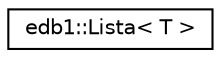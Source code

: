 digraph "Gráfico de Hierarquia de Classes"
{
  edge [fontname="Helvetica",fontsize="10",labelfontname="Helvetica",labelfontsize="10"];
  node [fontname="Helvetica",fontsize="10",shape=record];
  rankdir="LR";
  Node1 [label="edb1::Lista\< T \>",height=0.2,width=0.4,color="black", fillcolor="white", style="filled",URL="$classedb1_1_1Lista.html",tooltip="Classe que representa uma Lista duplamente encadeada. "];
}
